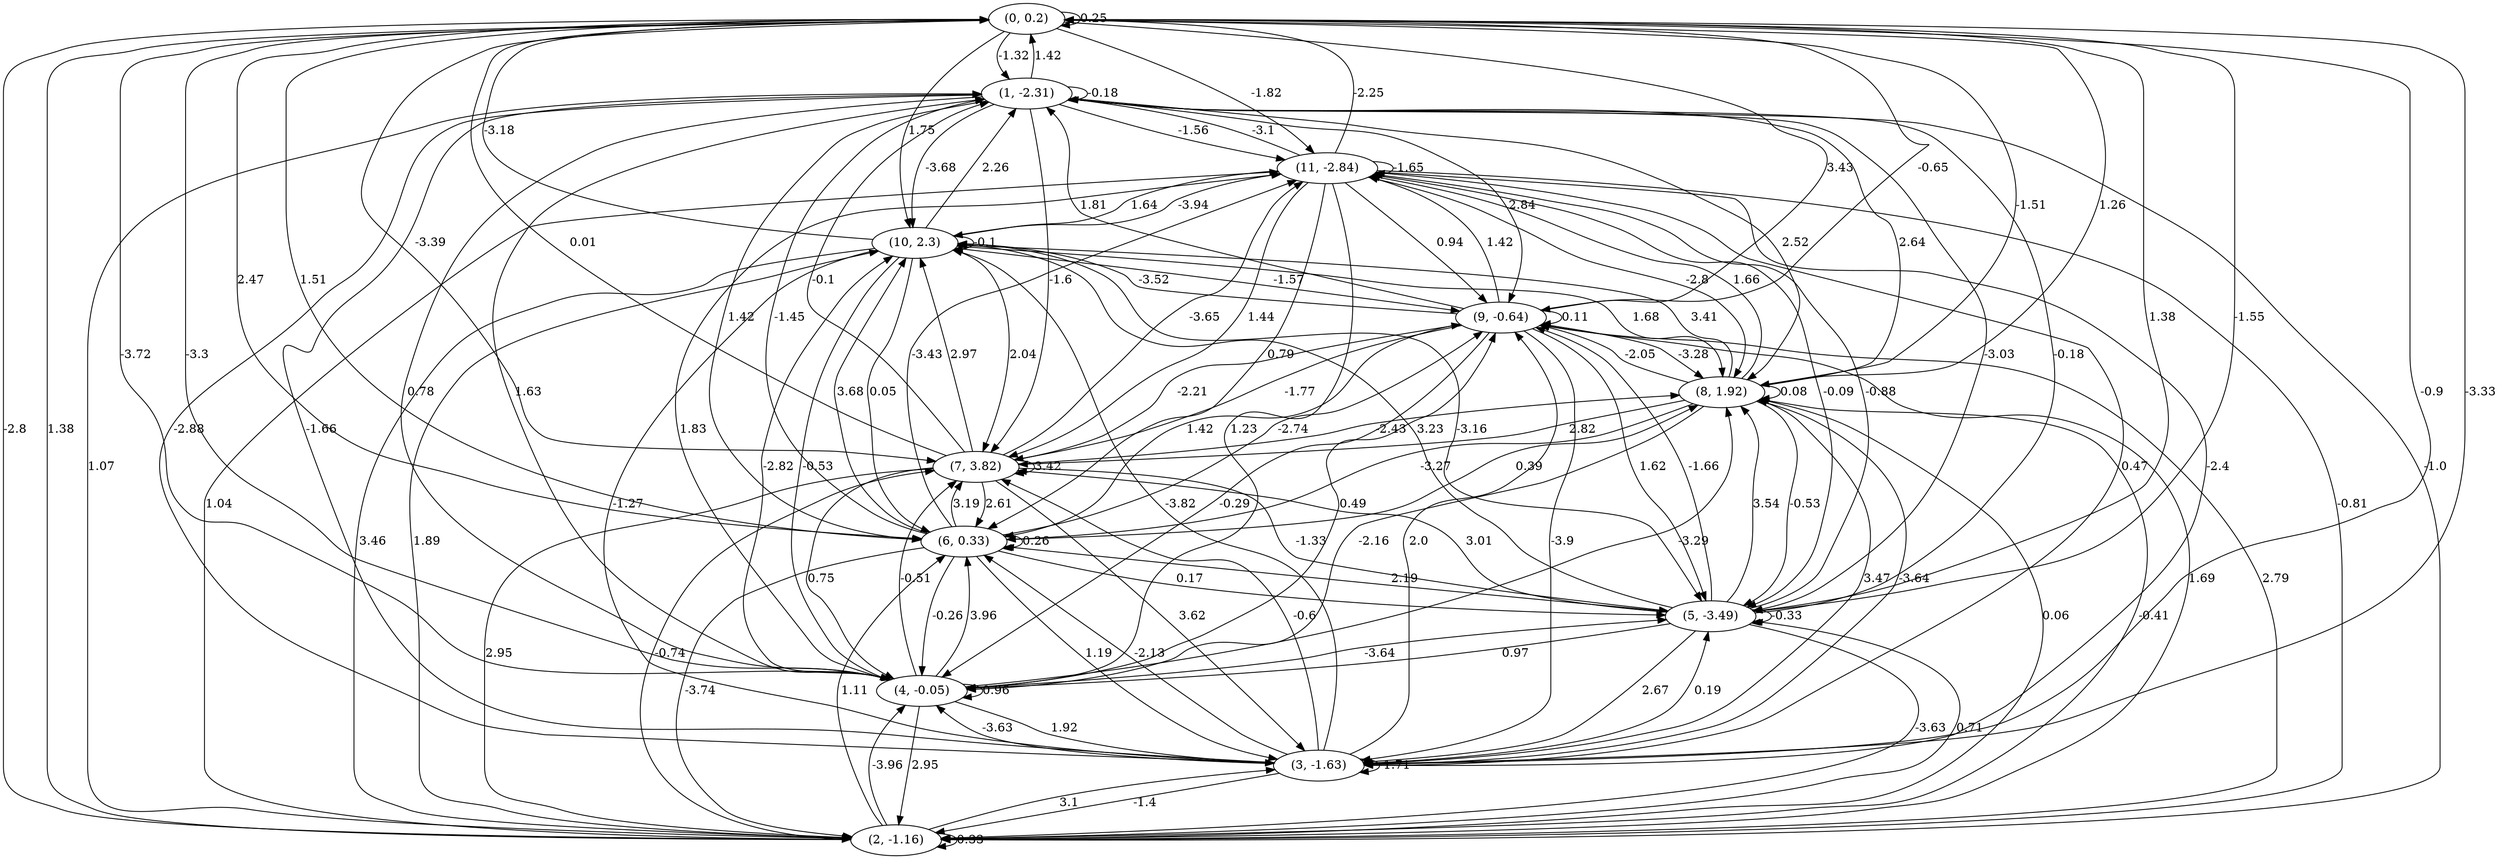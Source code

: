 digraph {
    0 [ label = "(0, 0.2)" ]
    1 [ label = "(1, -2.31)" ]
    2 [ label = "(2, -1.16)" ]
    3 [ label = "(3, -1.63)" ]
    4 [ label = "(4, -0.05)" ]
    5 [ label = "(5, -3.49)" ]
    6 [ label = "(6, 0.33)" ]
    7 [ label = "(7, 3.82)" ]
    8 [ label = "(8, 1.92)" ]
    9 [ label = "(9, -0.64)" ]
    10 [ label = "(10, 2.3)" ]
    11 [ label = "(11, -2.84)" ]
    0 -> 0 [ label = "0.25" ]
    1 -> 1 [ label = "-0.18" ]
    2 -> 2 [ label = "0.33" ]
    3 -> 3 [ label = "-1.71" ]
    4 -> 4 [ label = "0.96" ]
    5 -> 5 [ label = "-0.33" ]
    6 -> 6 [ label = "0.26" ]
    7 -> 7 [ label = "3.42" ]
    8 -> 8 [ label = "0.08" ]
    9 -> 9 [ label = "0.11" ]
    10 -> 10 [ label = "-0.1" ]
    11 -> 11 [ label = "-1.65" ]
    1 -> 0 [ label = "1.42" ]
    2 -> 0 [ label = "1.38" ]
    3 -> 0 [ label = "-3.33" ]
    4 -> 0 [ label = "-3.3" ]
    5 -> 0 [ label = "-1.55" ]
    6 -> 0 [ label = "1.51" ]
    7 -> 0 [ label = "0.01" ]
    8 -> 0 [ label = "1.26" ]
    9 -> 0 [ label = "-0.65" ]
    10 -> 0 [ label = "-3.18" ]
    11 -> 0 [ label = "-2.25" ]
    0 -> 1 [ label = "-1.32" ]
    2 -> 1 [ label = "1.07" ]
    3 -> 1 [ label = "-1.66" ]
    4 -> 1 [ label = "1.63" ]
    5 -> 1 [ label = "-0.18" ]
    6 -> 1 [ label = "-1.45" ]
    7 -> 1 [ label = "-0.1" ]
    8 -> 1 [ label = "2.64" ]
    9 -> 1 [ label = "1.81" ]
    10 -> 1 [ label = "2.26" ]
    11 -> 1 [ label = "-3.1" ]
    0 -> 2 [ label = "-2.8" ]
    1 -> 2 [ label = "-1.0" ]
    3 -> 2 [ label = "-1.4" ]
    4 -> 2 [ label = "2.95" ]
    5 -> 2 [ label = "-3.63" ]
    6 -> 2 [ label = "-3.74" ]
    7 -> 2 [ label = "2.95" ]
    8 -> 2 [ label = "0.06" ]
    9 -> 2 [ label = "1.69" ]
    10 -> 2 [ label = "3.46" ]
    11 -> 2 [ label = "-0.81" ]
    0 -> 3 [ label = "-0.9" ]
    1 -> 3 [ label = "-2.88" ]
    2 -> 3 [ label = "3.1" ]
    4 -> 3 [ label = "1.92" ]
    5 -> 3 [ label = "2.67" ]
    6 -> 3 [ label = "1.19" ]
    7 -> 3 [ label = "3.62" ]
    8 -> 3 [ label = "3.47" ]
    9 -> 3 [ label = "-3.9" ]
    10 -> 3 [ label = "-1.27" ]
    11 -> 3 [ label = "-2.4" ]
    0 -> 4 [ label = "-3.72" ]
    1 -> 4 [ label = "0.78" ]
    2 -> 4 [ label = "-3.96" ]
    3 -> 4 [ label = "-3.63" ]
    5 -> 4 [ label = "0.97" ]
    6 -> 4 [ label = "-0.26" ]
    7 -> 4 [ label = "0.75" ]
    8 -> 4 [ label = "-2.16" ]
    9 -> 4 [ label = "-0.29" ]
    10 -> 4 [ label = "-0.53" ]
    11 -> 4 [ label = "1.23" ]
    0 -> 5 [ label = "1.38" ]
    1 -> 5 [ label = "-3.03" ]
    2 -> 5 [ label = "0.71" ]
    3 -> 5 [ label = "0.19" ]
    4 -> 5 [ label = "-3.64" ]
    6 -> 5 [ label = "0.17" ]
    7 -> 5 [ label = "-1.33" ]
    8 -> 5 [ label = "-0.53" ]
    9 -> 5 [ label = "1.62" ]
    10 -> 5 [ label = "-3.16" ]
    11 -> 5 [ label = "-0.09" ]
    0 -> 6 [ label = "2.47" ]
    1 -> 6 [ label = "1.42" ]
    2 -> 6 [ label = "1.11" ]
    3 -> 6 [ label = "-2.13" ]
    4 -> 6 [ label = "3.96" ]
    5 -> 6 [ label = "2.19" ]
    7 -> 6 [ label = "2.61" ]
    8 -> 6 [ label = "-3.27" ]
    9 -> 6 [ label = "1.42" ]
    10 -> 6 [ label = "0.05" ]
    11 -> 6 [ label = "0.79" ]
    0 -> 7 [ label = "-3.39" ]
    1 -> 7 [ label = "-1.6" ]
    2 -> 7 [ label = "-0.74" ]
    3 -> 7 [ label = "-0.6" ]
    4 -> 7 [ label = "-0.51" ]
    5 -> 7 [ label = "3.01" ]
    6 -> 7 [ label = "3.19" ]
    8 -> 7 [ label = "2.82" ]
    9 -> 7 [ label = "-1.77" ]
    10 -> 7 [ label = "2.04" ]
    11 -> 7 [ label = "1.44" ]
    0 -> 8 [ label = "-1.51" ]
    1 -> 8 [ label = "2.52" ]
    2 -> 8 [ label = "-0.41" ]
    3 -> 8 [ label = "-3.64" ]
    4 -> 8 [ label = "-3.29" ]
    5 -> 8 [ label = "3.54" ]
    6 -> 8 [ label = "0.39" ]
    7 -> 8 [ label = "-2.43" ]
    9 -> 8 [ label = "-3.28" ]
    10 -> 8 [ label = "1.68" ]
    11 -> 8 [ label = "-2.8" ]
    0 -> 9 [ label = "3.43" ]
    1 -> 9 [ label = "2.84" ]
    2 -> 9 [ label = "2.79" ]
    3 -> 9 [ label = "2.0" ]
    4 -> 9 [ label = "0.49" ]
    5 -> 9 [ label = "-1.66" ]
    6 -> 9 [ label = "-2.74" ]
    7 -> 9 [ label = "-2.21" ]
    8 -> 9 [ label = "-2.05" ]
    10 -> 9 [ label = "-1.57" ]
    11 -> 9 [ label = "0.94" ]
    0 -> 10 [ label = "1.75" ]
    1 -> 10 [ label = "-3.68" ]
    2 -> 10 [ label = "1.89" ]
    3 -> 10 [ label = "-3.82" ]
    4 -> 10 [ label = "-2.82" ]
    5 -> 10 [ label = "3.23" ]
    6 -> 10 [ label = "3.68" ]
    7 -> 10 [ label = "2.97" ]
    8 -> 10 [ label = "3.41" ]
    9 -> 10 [ label = "-3.52" ]
    11 -> 10 [ label = "1.64" ]
    0 -> 11 [ label = "-1.82" ]
    1 -> 11 [ label = "-1.56" ]
    2 -> 11 [ label = "1.04" ]
    3 -> 11 [ label = "0.47" ]
    4 -> 11 [ label = "1.83" ]
    5 -> 11 [ label = "-0.88" ]
    6 -> 11 [ label = "-3.43" ]
    7 -> 11 [ label = "-3.65" ]
    8 -> 11 [ label = "1.66" ]
    9 -> 11 [ label = "1.42" ]
    10 -> 11 [ label = "-3.94" ]
}

